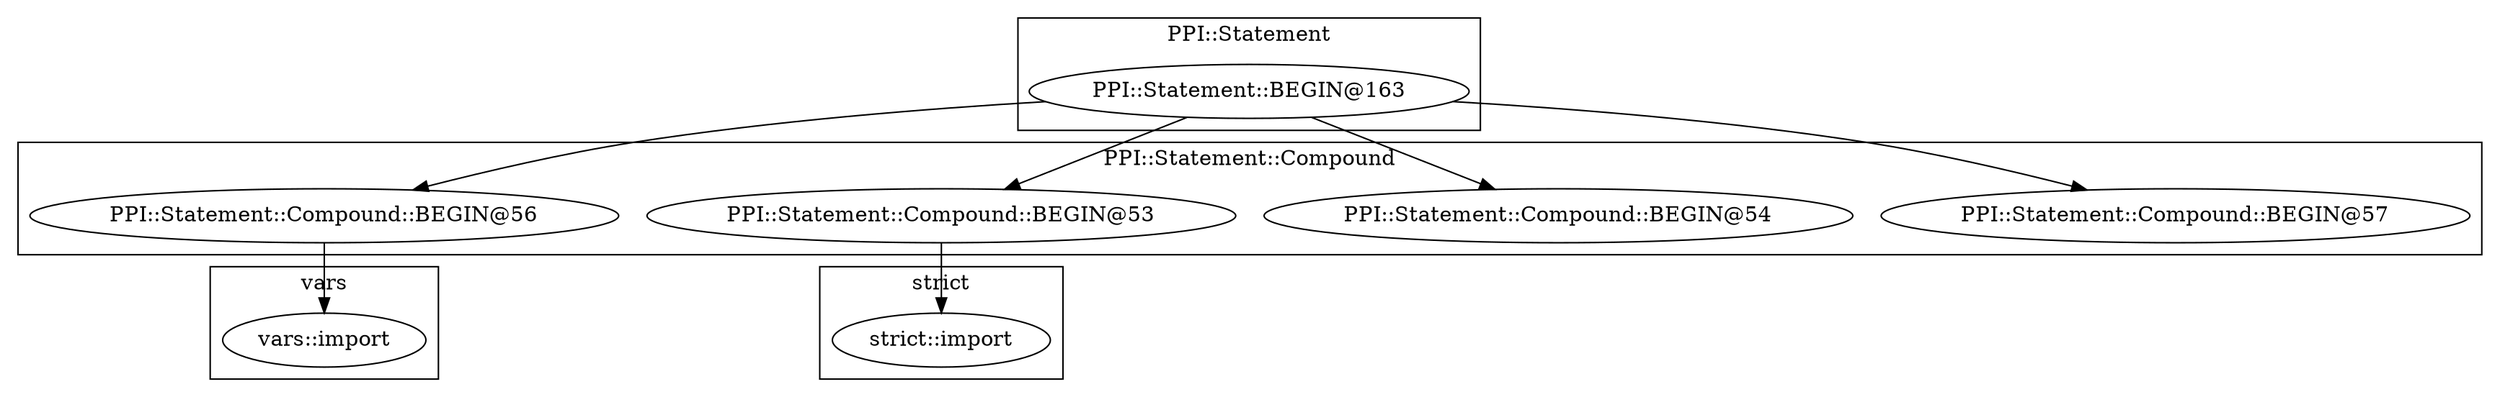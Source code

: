 digraph {
graph [overlap=false]
subgraph cluster_PPI_Statement_Compound {
	label="PPI::Statement::Compound";
	"PPI::Statement::Compound::BEGIN@57";
	"PPI::Statement::Compound::BEGIN@54";
	"PPI::Statement::Compound::BEGIN@56";
	"PPI::Statement::Compound::BEGIN@53";
}
subgraph cluster_PPI_Statement {
	label="PPI::Statement";
	"PPI::Statement::BEGIN@163";
}
subgraph cluster_vars {
	label="vars";
	"vars::import";
}
subgraph cluster_strict {
	label="strict";
	"strict::import";
}
"PPI::Statement::BEGIN@163" -> "PPI::Statement::Compound::BEGIN@56";
"PPI::Statement::BEGIN@163" -> "PPI::Statement::Compound::BEGIN@54";
"PPI::Statement::Compound::BEGIN@53" -> "strict::import";
"PPI::Statement::BEGIN@163" -> "PPI::Statement::Compound::BEGIN@57";
"PPI::Statement::Compound::BEGIN@56" -> "vars::import";
"PPI::Statement::BEGIN@163" -> "PPI::Statement::Compound::BEGIN@53";
}
